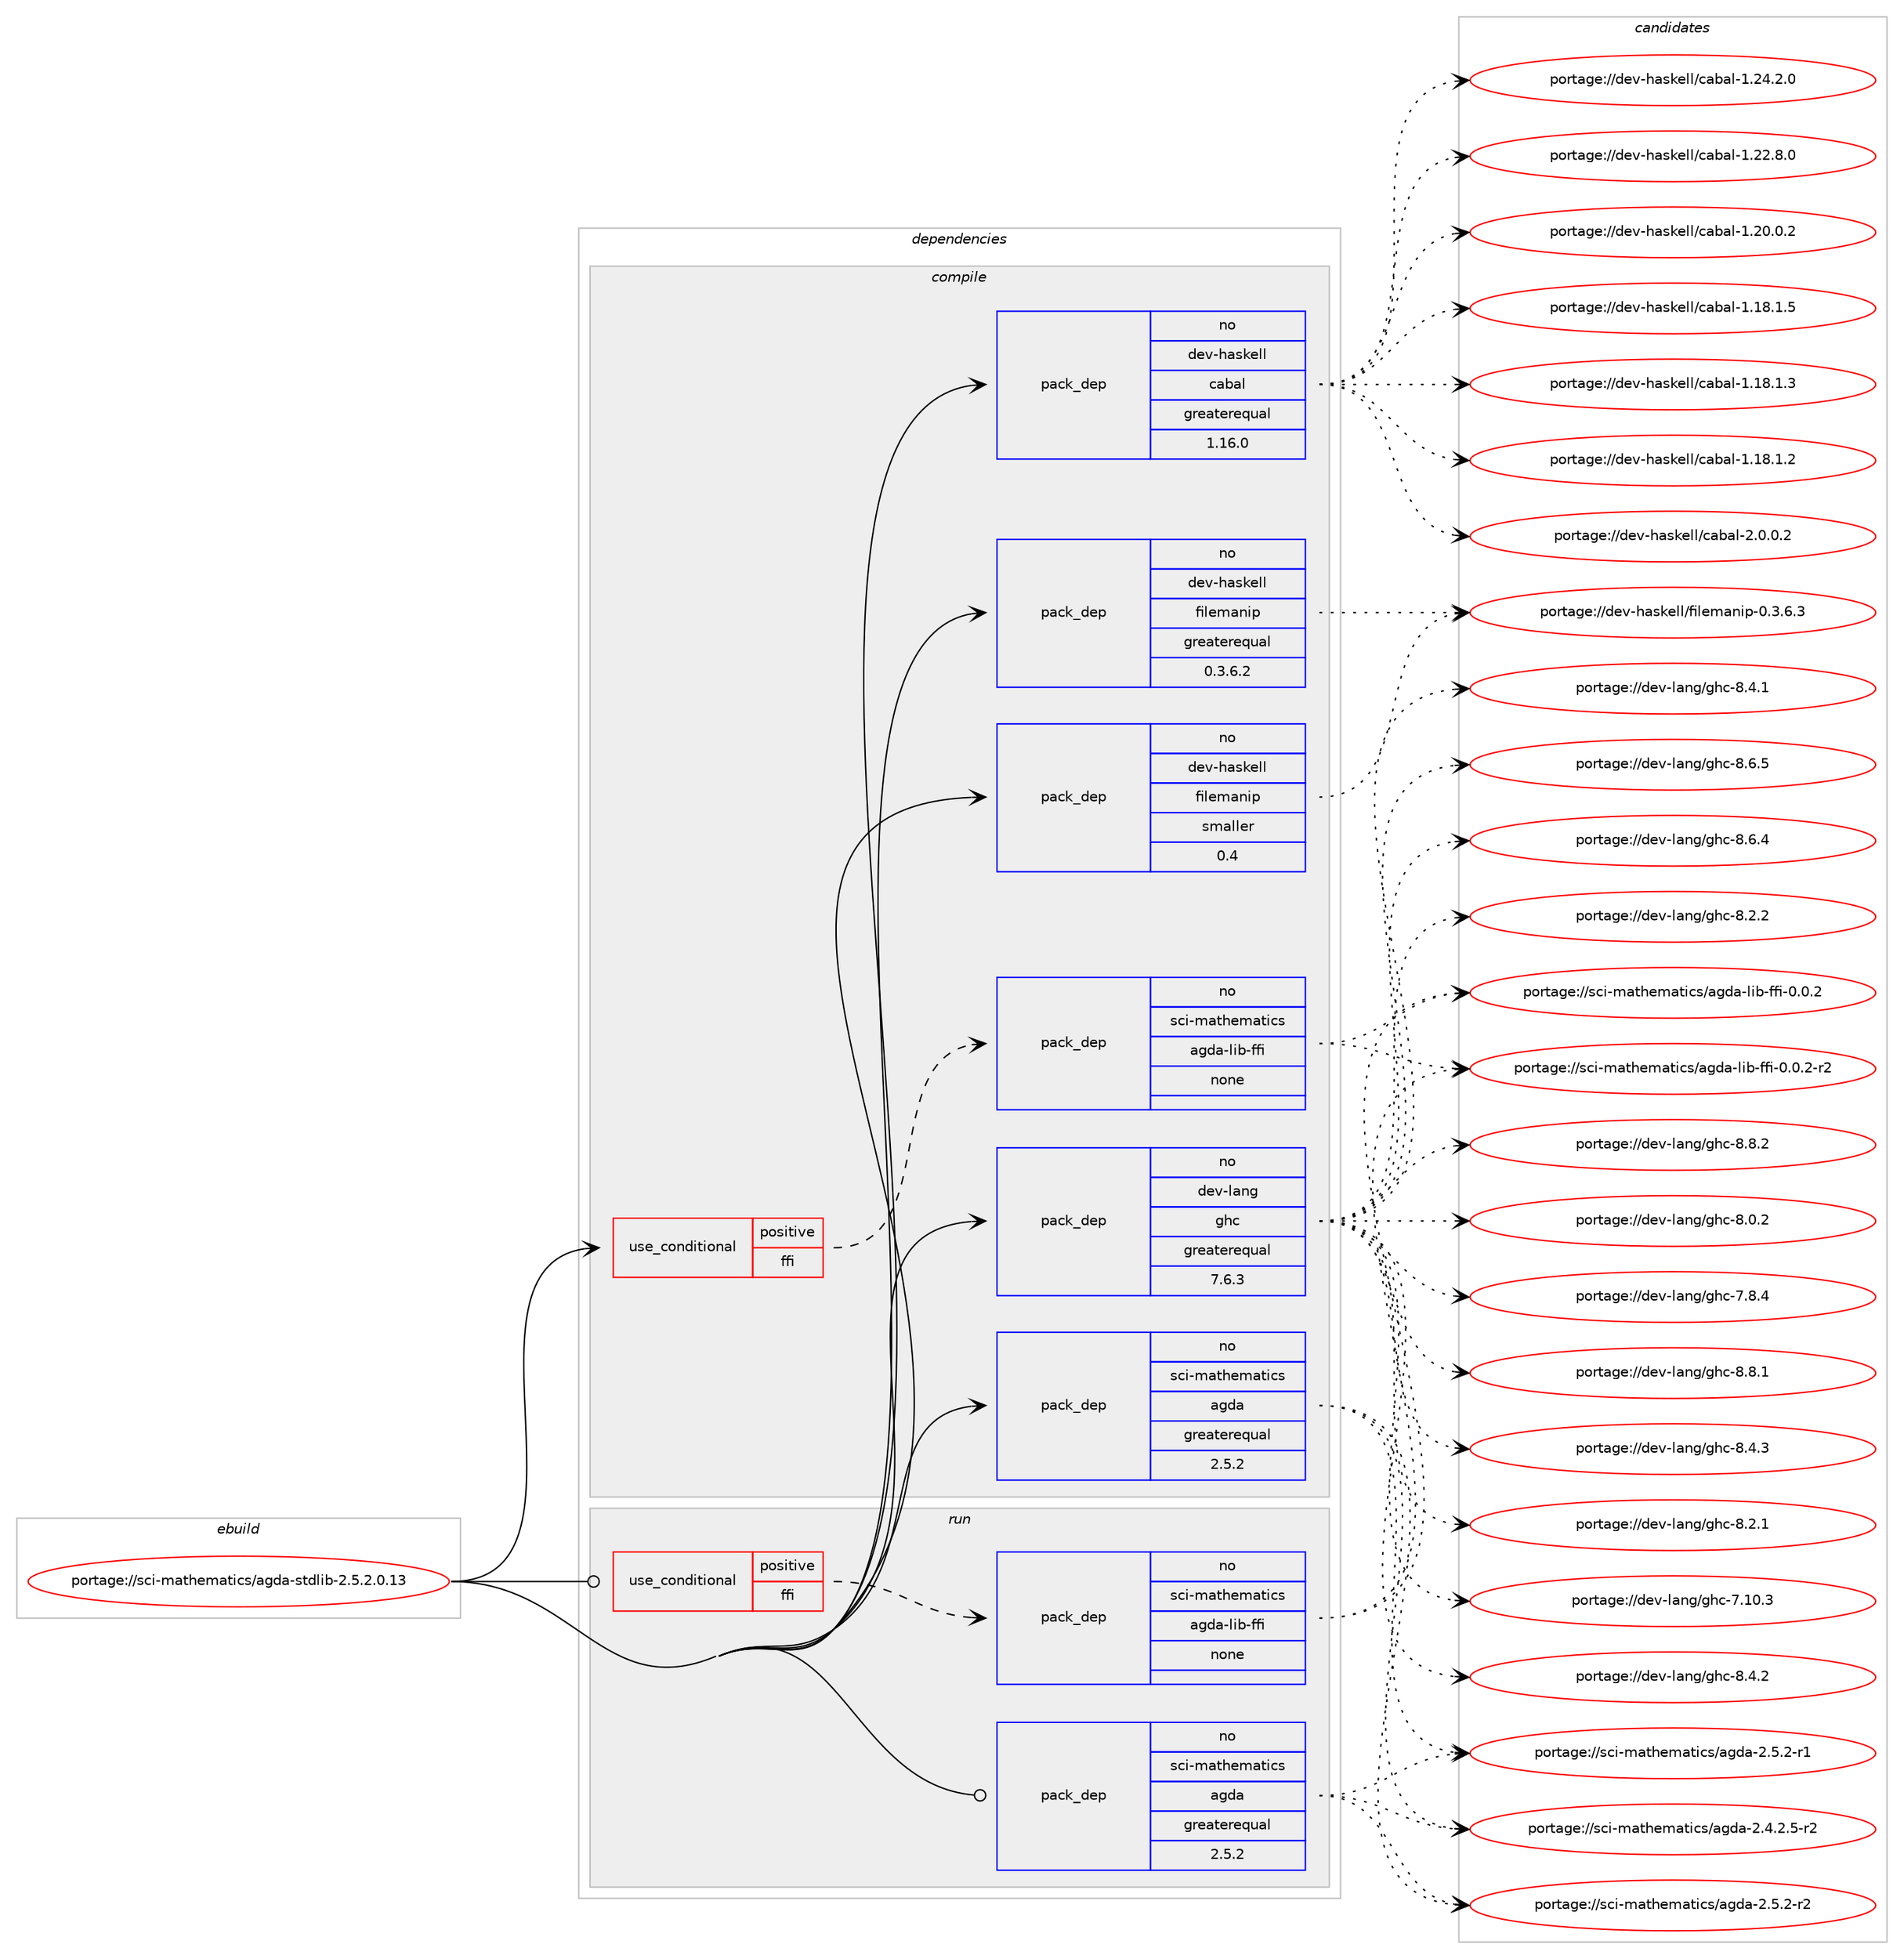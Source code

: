 digraph prolog {

# *************
# Graph options
# *************

newrank=true;
concentrate=true;
compound=true;
graph [rankdir=LR,fontname=Helvetica,fontsize=10,ranksep=1.5];#, ranksep=2.5, nodesep=0.2];
edge  [arrowhead=vee];
node  [fontname=Helvetica,fontsize=10];

# **********
# The ebuild
# **********

subgraph cluster_leftcol {
color=gray;
rank=same;
label=<<i>ebuild</i>>;
id [label="portage://sci-mathematics/agda-stdlib-2.5.2.0.13", color=red, width=4, href="../sci-mathematics/agda-stdlib-2.5.2.0.13.svg"];
}

# ****************
# The dependencies
# ****************

subgraph cluster_midcol {
color=gray;
label=<<i>dependencies</i>>;
subgraph cluster_compile {
fillcolor="#eeeeee";
style=filled;
label=<<i>compile</i>>;
subgraph cond16603 {
dependency83746 [label=<<TABLE BORDER="0" CELLBORDER="1" CELLSPACING="0" CELLPADDING="4"><TR><TD ROWSPAN="3" CELLPADDING="10">use_conditional</TD></TR><TR><TD>positive</TD></TR><TR><TD>ffi</TD></TR></TABLE>>, shape=none, color=red];
subgraph pack65694 {
dependency83747 [label=<<TABLE BORDER="0" CELLBORDER="1" CELLSPACING="0" CELLPADDING="4" WIDTH="220"><TR><TD ROWSPAN="6" CELLPADDING="30">pack_dep</TD></TR><TR><TD WIDTH="110">no</TD></TR><TR><TD>sci-mathematics</TD></TR><TR><TD>agda-lib-ffi</TD></TR><TR><TD>none</TD></TR><TR><TD></TD></TR></TABLE>>, shape=none, color=blue];
}
dependency83746:e -> dependency83747:w [weight=20,style="dashed",arrowhead="vee"];
}
id:e -> dependency83746:w [weight=20,style="solid",arrowhead="vee"];
subgraph pack65695 {
dependency83748 [label=<<TABLE BORDER="0" CELLBORDER="1" CELLSPACING="0" CELLPADDING="4" WIDTH="220"><TR><TD ROWSPAN="6" CELLPADDING="30">pack_dep</TD></TR><TR><TD WIDTH="110">no</TD></TR><TR><TD>dev-haskell</TD></TR><TR><TD>cabal</TD></TR><TR><TD>greaterequal</TD></TR><TR><TD>1.16.0</TD></TR></TABLE>>, shape=none, color=blue];
}
id:e -> dependency83748:w [weight=20,style="solid",arrowhead="vee"];
subgraph pack65696 {
dependency83749 [label=<<TABLE BORDER="0" CELLBORDER="1" CELLSPACING="0" CELLPADDING="4" WIDTH="220"><TR><TD ROWSPAN="6" CELLPADDING="30">pack_dep</TD></TR><TR><TD WIDTH="110">no</TD></TR><TR><TD>dev-haskell</TD></TR><TR><TD>filemanip</TD></TR><TR><TD>greaterequal</TD></TR><TR><TD>0.3.6.2</TD></TR></TABLE>>, shape=none, color=blue];
}
id:e -> dependency83749:w [weight=20,style="solid",arrowhead="vee"];
subgraph pack65697 {
dependency83750 [label=<<TABLE BORDER="0" CELLBORDER="1" CELLSPACING="0" CELLPADDING="4" WIDTH="220"><TR><TD ROWSPAN="6" CELLPADDING="30">pack_dep</TD></TR><TR><TD WIDTH="110">no</TD></TR><TR><TD>dev-haskell</TD></TR><TR><TD>filemanip</TD></TR><TR><TD>smaller</TD></TR><TR><TD>0.4</TD></TR></TABLE>>, shape=none, color=blue];
}
id:e -> dependency83750:w [weight=20,style="solid",arrowhead="vee"];
subgraph pack65698 {
dependency83751 [label=<<TABLE BORDER="0" CELLBORDER="1" CELLSPACING="0" CELLPADDING="4" WIDTH="220"><TR><TD ROWSPAN="6" CELLPADDING="30">pack_dep</TD></TR><TR><TD WIDTH="110">no</TD></TR><TR><TD>dev-lang</TD></TR><TR><TD>ghc</TD></TR><TR><TD>greaterequal</TD></TR><TR><TD>7.6.3</TD></TR></TABLE>>, shape=none, color=blue];
}
id:e -> dependency83751:w [weight=20,style="solid",arrowhead="vee"];
subgraph pack65699 {
dependency83752 [label=<<TABLE BORDER="0" CELLBORDER="1" CELLSPACING="0" CELLPADDING="4" WIDTH="220"><TR><TD ROWSPAN="6" CELLPADDING="30">pack_dep</TD></TR><TR><TD WIDTH="110">no</TD></TR><TR><TD>sci-mathematics</TD></TR><TR><TD>agda</TD></TR><TR><TD>greaterequal</TD></TR><TR><TD>2.5.2</TD></TR></TABLE>>, shape=none, color=blue];
}
id:e -> dependency83752:w [weight=20,style="solid",arrowhead="vee"];
}
subgraph cluster_compileandrun {
fillcolor="#eeeeee";
style=filled;
label=<<i>compile and run</i>>;
}
subgraph cluster_run {
fillcolor="#eeeeee";
style=filled;
label=<<i>run</i>>;
subgraph cond16604 {
dependency83753 [label=<<TABLE BORDER="0" CELLBORDER="1" CELLSPACING="0" CELLPADDING="4"><TR><TD ROWSPAN="3" CELLPADDING="10">use_conditional</TD></TR><TR><TD>positive</TD></TR><TR><TD>ffi</TD></TR></TABLE>>, shape=none, color=red];
subgraph pack65700 {
dependency83754 [label=<<TABLE BORDER="0" CELLBORDER="1" CELLSPACING="0" CELLPADDING="4" WIDTH="220"><TR><TD ROWSPAN="6" CELLPADDING="30">pack_dep</TD></TR><TR><TD WIDTH="110">no</TD></TR><TR><TD>sci-mathematics</TD></TR><TR><TD>agda-lib-ffi</TD></TR><TR><TD>none</TD></TR><TR><TD></TD></TR></TABLE>>, shape=none, color=blue];
}
dependency83753:e -> dependency83754:w [weight=20,style="dashed",arrowhead="vee"];
}
id:e -> dependency83753:w [weight=20,style="solid",arrowhead="odot"];
subgraph pack65701 {
dependency83755 [label=<<TABLE BORDER="0" CELLBORDER="1" CELLSPACING="0" CELLPADDING="4" WIDTH="220"><TR><TD ROWSPAN="6" CELLPADDING="30">pack_dep</TD></TR><TR><TD WIDTH="110">no</TD></TR><TR><TD>sci-mathematics</TD></TR><TR><TD>agda</TD></TR><TR><TD>greaterequal</TD></TR><TR><TD>2.5.2</TD></TR></TABLE>>, shape=none, color=blue];
}
id:e -> dependency83755:w [weight=20,style="solid",arrowhead="odot"];
}
}

# **************
# The candidates
# **************

subgraph cluster_choices {
rank=same;
color=gray;
label=<<i>candidates</i>>;

subgraph choice65694 {
color=black;
nodesep=1;
choice11599105451099711610410110997116105991154797103100974510810598451021021054548464846504511450 [label="portage://sci-mathematics/agda-lib-ffi-0.0.2-r2", color=red, width=4,href="../sci-mathematics/agda-lib-ffi-0.0.2-r2.svg"];
choice1159910545109971161041011099711610599115479710310097451081059845102102105454846484650 [label="portage://sci-mathematics/agda-lib-ffi-0.0.2", color=red, width=4,href="../sci-mathematics/agda-lib-ffi-0.0.2.svg"];
dependency83747:e -> choice11599105451099711610410110997116105991154797103100974510810598451021021054548464846504511450:w [style=dotted,weight="100"];
dependency83747:e -> choice1159910545109971161041011099711610599115479710310097451081059845102102105454846484650:w [style=dotted,weight="100"];
}
subgraph choice65695 {
color=black;
nodesep=1;
choice100101118451049711510710110810847999798971084550464846484650 [label="portage://dev-haskell/cabal-2.0.0.2", color=red, width=4,href="../dev-haskell/cabal-2.0.0.2.svg"];
choice10010111845104971151071011081084799979897108454946505246504648 [label="portage://dev-haskell/cabal-1.24.2.0", color=red, width=4,href="../dev-haskell/cabal-1.24.2.0.svg"];
choice10010111845104971151071011081084799979897108454946505046564648 [label="portage://dev-haskell/cabal-1.22.8.0", color=red, width=4,href="../dev-haskell/cabal-1.22.8.0.svg"];
choice10010111845104971151071011081084799979897108454946504846484650 [label="portage://dev-haskell/cabal-1.20.0.2", color=red, width=4,href="../dev-haskell/cabal-1.20.0.2.svg"];
choice10010111845104971151071011081084799979897108454946495646494653 [label="portage://dev-haskell/cabal-1.18.1.5", color=red, width=4,href="../dev-haskell/cabal-1.18.1.5.svg"];
choice10010111845104971151071011081084799979897108454946495646494651 [label="portage://dev-haskell/cabal-1.18.1.3", color=red, width=4,href="../dev-haskell/cabal-1.18.1.3.svg"];
choice10010111845104971151071011081084799979897108454946495646494650 [label="portage://dev-haskell/cabal-1.18.1.2", color=red, width=4,href="../dev-haskell/cabal-1.18.1.2.svg"];
dependency83748:e -> choice100101118451049711510710110810847999798971084550464846484650:w [style=dotted,weight="100"];
dependency83748:e -> choice10010111845104971151071011081084799979897108454946505246504648:w [style=dotted,weight="100"];
dependency83748:e -> choice10010111845104971151071011081084799979897108454946505046564648:w [style=dotted,weight="100"];
dependency83748:e -> choice10010111845104971151071011081084799979897108454946504846484650:w [style=dotted,weight="100"];
dependency83748:e -> choice10010111845104971151071011081084799979897108454946495646494653:w [style=dotted,weight="100"];
dependency83748:e -> choice10010111845104971151071011081084799979897108454946495646494651:w [style=dotted,weight="100"];
dependency83748:e -> choice10010111845104971151071011081084799979897108454946495646494650:w [style=dotted,weight="100"];
}
subgraph choice65696 {
color=black;
nodesep=1;
choice100101118451049711510710110810847102105108101109971101051124548465146544651 [label="portage://dev-haskell/filemanip-0.3.6.3", color=red, width=4,href="../dev-haskell/filemanip-0.3.6.3.svg"];
dependency83749:e -> choice100101118451049711510710110810847102105108101109971101051124548465146544651:w [style=dotted,weight="100"];
}
subgraph choice65697 {
color=black;
nodesep=1;
choice100101118451049711510710110810847102105108101109971101051124548465146544651 [label="portage://dev-haskell/filemanip-0.3.6.3", color=red, width=4,href="../dev-haskell/filemanip-0.3.6.3.svg"];
dependency83750:e -> choice100101118451049711510710110810847102105108101109971101051124548465146544651:w [style=dotted,weight="100"];
}
subgraph choice65698 {
color=black;
nodesep=1;
choice10010111845108971101034710310499455646564650 [label="portage://dev-lang/ghc-8.8.2", color=red, width=4,href="../dev-lang/ghc-8.8.2.svg"];
choice10010111845108971101034710310499455646564649 [label="portage://dev-lang/ghc-8.8.1", color=red, width=4,href="../dev-lang/ghc-8.8.1.svg"];
choice10010111845108971101034710310499455646544653 [label="portage://dev-lang/ghc-8.6.5", color=red, width=4,href="../dev-lang/ghc-8.6.5.svg"];
choice10010111845108971101034710310499455646544652 [label="portage://dev-lang/ghc-8.6.4", color=red, width=4,href="../dev-lang/ghc-8.6.4.svg"];
choice10010111845108971101034710310499455646524651 [label="portage://dev-lang/ghc-8.4.3", color=red, width=4,href="../dev-lang/ghc-8.4.3.svg"];
choice10010111845108971101034710310499455646524650 [label="portage://dev-lang/ghc-8.4.2", color=red, width=4,href="../dev-lang/ghc-8.4.2.svg"];
choice10010111845108971101034710310499455646524649 [label="portage://dev-lang/ghc-8.4.1", color=red, width=4,href="../dev-lang/ghc-8.4.1.svg"];
choice10010111845108971101034710310499455646504650 [label="portage://dev-lang/ghc-8.2.2", color=red, width=4,href="../dev-lang/ghc-8.2.2.svg"];
choice10010111845108971101034710310499455646504649 [label="portage://dev-lang/ghc-8.2.1", color=red, width=4,href="../dev-lang/ghc-8.2.1.svg"];
choice10010111845108971101034710310499455646484650 [label="portage://dev-lang/ghc-8.0.2", color=red, width=4,href="../dev-lang/ghc-8.0.2.svg"];
choice10010111845108971101034710310499455546564652 [label="portage://dev-lang/ghc-7.8.4", color=red, width=4,href="../dev-lang/ghc-7.8.4.svg"];
choice1001011184510897110103471031049945554649484651 [label="portage://dev-lang/ghc-7.10.3", color=red, width=4,href="../dev-lang/ghc-7.10.3.svg"];
dependency83751:e -> choice10010111845108971101034710310499455646564650:w [style=dotted,weight="100"];
dependency83751:e -> choice10010111845108971101034710310499455646564649:w [style=dotted,weight="100"];
dependency83751:e -> choice10010111845108971101034710310499455646544653:w [style=dotted,weight="100"];
dependency83751:e -> choice10010111845108971101034710310499455646544652:w [style=dotted,weight="100"];
dependency83751:e -> choice10010111845108971101034710310499455646524651:w [style=dotted,weight="100"];
dependency83751:e -> choice10010111845108971101034710310499455646524650:w [style=dotted,weight="100"];
dependency83751:e -> choice10010111845108971101034710310499455646524649:w [style=dotted,weight="100"];
dependency83751:e -> choice10010111845108971101034710310499455646504650:w [style=dotted,weight="100"];
dependency83751:e -> choice10010111845108971101034710310499455646504649:w [style=dotted,weight="100"];
dependency83751:e -> choice10010111845108971101034710310499455646484650:w [style=dotted,weight="100"];
dependency83751:e -> choice10010111845108971101034710310499455546564652:w [style=dotted,weight="100"];
dependency83751:e -> choice1001011184510897110103471031049945554649484651:w [style=dotted,weight="100"];
}
subgraph choice65699 {
color=black;
nodesep=1;
choice11599105451099711610410110997116105991154797103100974550465346504511450 [label="portage://sci-mathematics/agda-2.5.2-r2", color=red, width=4,href="../sci-mathematics/agda-2.5.2-r2.svg"];
choice11599105451099711610410110997116105991154797103100974550465346504511449 [label="portage://sci-mathematics/agda-2.5.2-r1", color=red, width=4,href="../sci-mathematics/agda-2.5.2-r1.svg"];
choice115991054510997116104101109971161059911547971031009745504652465046534511450 [label="portage://sci-mathematics/agda-2.4.2.5-r2", color=red, width=4,href="../sci-mathematics/agda-2.4.2.5-r2.svg"];
dependency83752:e -> choice11599105451099711610410110997116105991154797103100974550465346504511450:w [style=dotted,weight="100"];
dependency83752:e -> choice11599105451099711610410110997116105991154797103100974550465346504511449:w [style=dotted,weight="100"];
dependency83752:e -> choice115991054510997116104101109971161059911547971031009745504652465046534511450:w [style=dotted,weight="100"];
}
subgraph choice65700 {
color=black;
nodesep=1;
choice11599105451099711610410110997116105991154797103100974510810598451021021054548464846504511450 [label="portage://sci-mathematics/agda-lib-ffi-0.0.2-r2", color=red, width=4,href="../sci-mathematics/agda-lib-ffi-0.0.2-r2.svg"];
choice1159910545109971161041011099711610599115479710310097451081059845102102105454846484650 [label="portage://sci-mathematics/agda-lib-ffi-0.0.2", color=red, width=4,href="../sci-mathematics/agda-lib-ffi-0.0.2.svg"];
dependency83754:e -> choice11599105451099711610410110997116105991154797103100974510810598451021021054548464846504511450:w [style=dotted,weight="100"];
dependency83754:e -> choice1159910545109971161041011099711610599115479710310097451081059845102102105454846484650:w [style=dotted,weight="100"];
}
subgraph choice65701 {
color=black;
nodesep=1;
choice11599105451099711610410110997116105991154797103100974550465346504511450 [label="portage://sci-mathematics/agda-2.5.2-r2", color=red, width=4,href="../sci-mathematics/agda-2.5.2-r2.svg"];
choice11599105451099711610410110997116105991154797103100974550465346504511449 [label="portage://sci-mathematics/agda-2.5.2-r1", color=red, width=4,href="../sci-mathematics/agda-2.5.2-r1.svg"];
choice115991054510997116104101109971161059911547971031009745504652465046534511450 [label="portage://sci-mathematics/agda-2.4.2.5-r2", color=red, width=4,href="../sci-mathematics/agda-2.4.2.5-r2.svg"];
dependency83755:e -> choice11599105451099711610410110997116105991154797103100974550465346504511450:w [style=dotted,weight="100"];
dependency83755:e -> choice11599105451099711610410110997116105991154797103100974550465346504511449:w [style=dotted,weight="100"];
dependency83755:e -> choice115991054510997116104101109971161059911547971031009745504652465046534511450:w [style=dotted,weight="100"];
}
}

}

